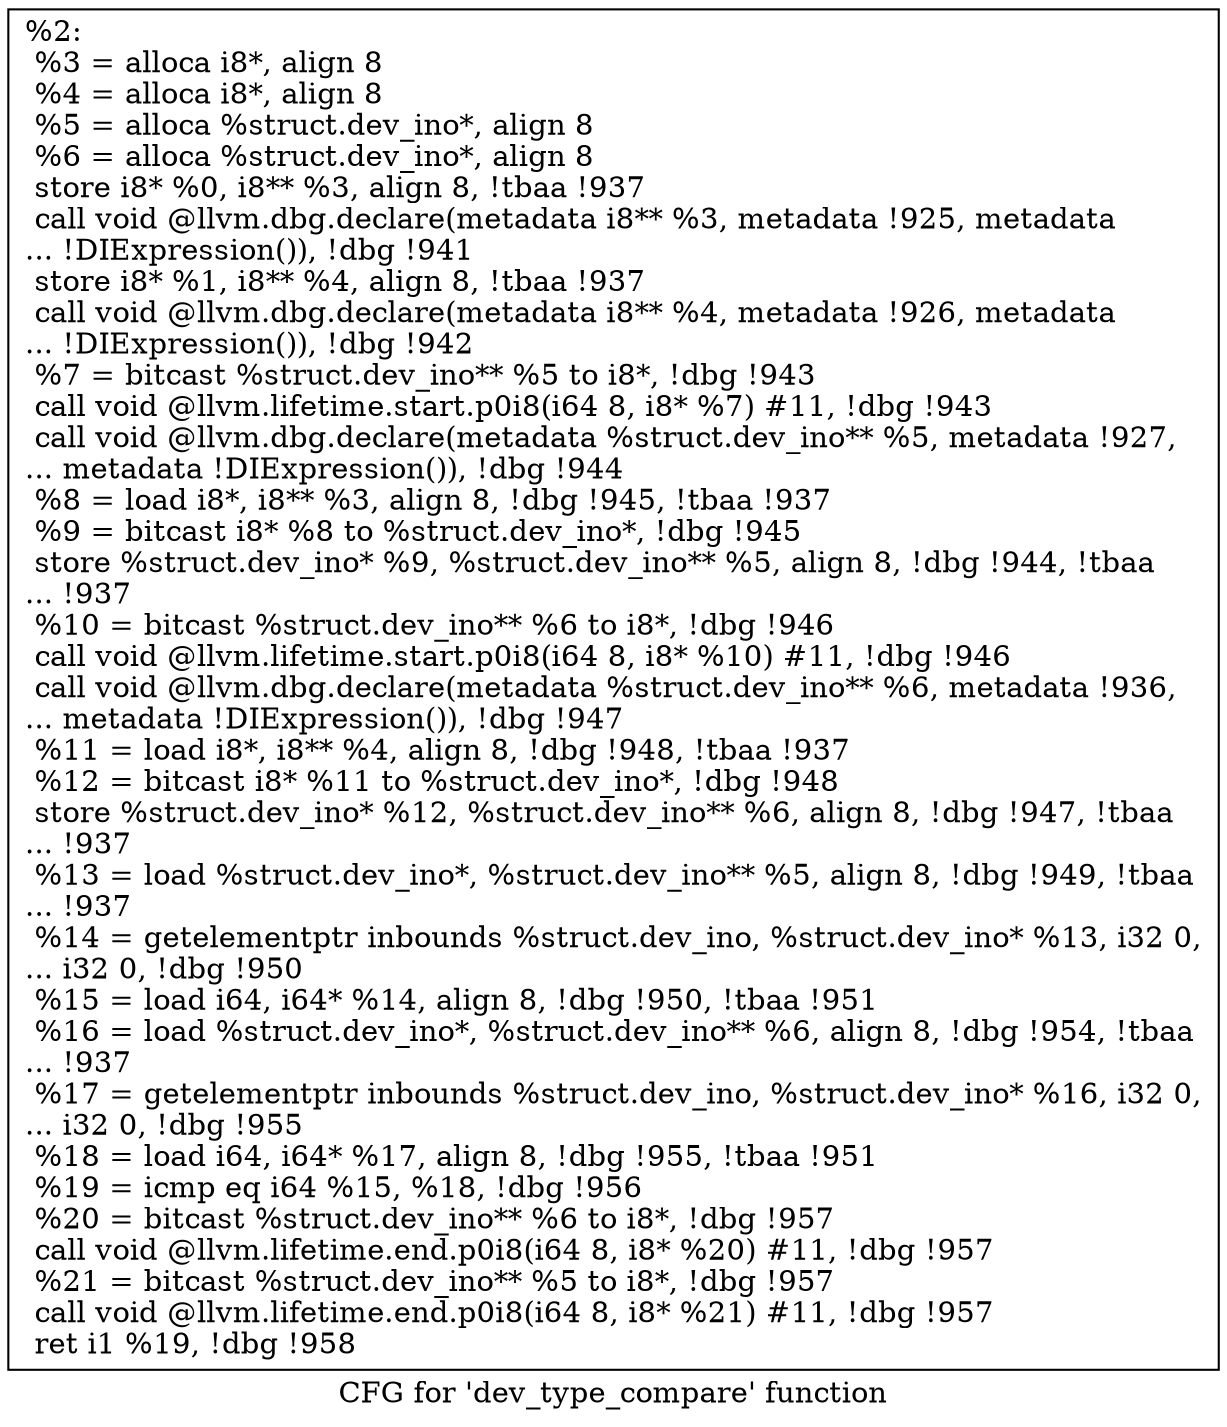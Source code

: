 digraph "CFG for 'dev_type_compare' function" {
	label="CFG for 'dev_type_compare' function";

	Node0x2451a40 [shape=record,label="{%2:\l  %3 = alloca i8*, align 8\l  %4 = alloca i8*, align 8\l  %5 = alloca %struct.dev_ino*, align 8\l  %6 = alloca %struct.dev_ino*, align 8\l  store i8* %0, i8** %3, align 8, !tbaa !937\l  call void @llvm.dbg.declare(metadata i8** %3, metadata !925, metadata\l... !DIExpression()), !dbg !941\l  store i8* %1, i8** %4, align 8, !tbaa !937\l  call void @llvm.dbg.declare(metadata i8** %4, metadata !926, metadata\l... !DIExpression()), !dbg !942\l  %7 = bitcast %struct.dev_ino** %5 to i8*, !dbg !943\l  call void @llvm.lifetime.start.p0i8(i64 8, i8* %7) #11, !dbg !943\l  call void @llvm.dbg.declare(metadata %struct.dev_ino** %5, metadata !927,\l... metadata !DIExpression()), !dbg !944\l  %8 = load i8*, i8** %3, align 8, !dbg !945, !tbaa !937\l  %9 = bitcast i8* %8 to %struct.dev_ino*, !dbg !945\l  store %struct.dev_ino* %9, %struct.dev_ino** %5, align 8, !dbg !944, !tbaa\l... !937\l  %10 = bitcast %struct.dev_ino** %6 to i8*, !dbg !946\l  call void @llvm.lifetime.start.p0i8(i64 8, i8* %10) #11, !dbg !946\l  call void @llvm.dbg.declare(metadata %struct.dev_ino** %6, metadata !936,\l... metadata !DIExpression()), !dbg !947\l  %11 = load i8*, i8** %4, align 8, !dbg !948, !tbaa !937\l  %12 = bitcast i8* %11 to %struct.dev_ino*, !dbg !948\l  store %struct.dev_ino* %12, %struct.dev_ino** %6, align 8, !dbg !947, !tbaa\l... !937\l  %13 = load %struct.dev_ino*, %struct.dev_ino** %5, align 8, !dbg !949, !tbaa\l... !937\l  %14 = getelementptr inbounds %struct.dev_ino, %struct.dev_ino* %13, i32 0,\l... i32 0, !dbg !950\l  %15 = load i64, i64* %14, align 8, !dbg !950, !tbaa !951\l  %16 = load %struct.dev_ino*, %struct.dev_ino** %6, align 8, !dbg !954, !tbaa\l... !937\l  %17 = getelementptr inbounds %struct.dev_ino, %struct.dev_ino* %16, i32 0,\l... i32 0, !dbg !955\l  %18 = load i64, i64* %17, align 8, !dbg !955, !tbaa !951\l  %19 = icmp eq i64 %15, %18, !dbg !956\l  %20 = bitcast %struct.dev_ino** %6 to i8*, !dbg !957\l  call void @llvm.lifetime.end.p0i8(i64 8, i8* %20) #11, !dbg !957\l  %21 = bitcast %struct.dev_ino** %5 to i8*, !dbg !957\l  call void @llvm.lifetime.end.p0i8(i64 8, i8* %21) #11, !dbg !957\l  ret i1 %19, !dbg !958\l}"];
}
